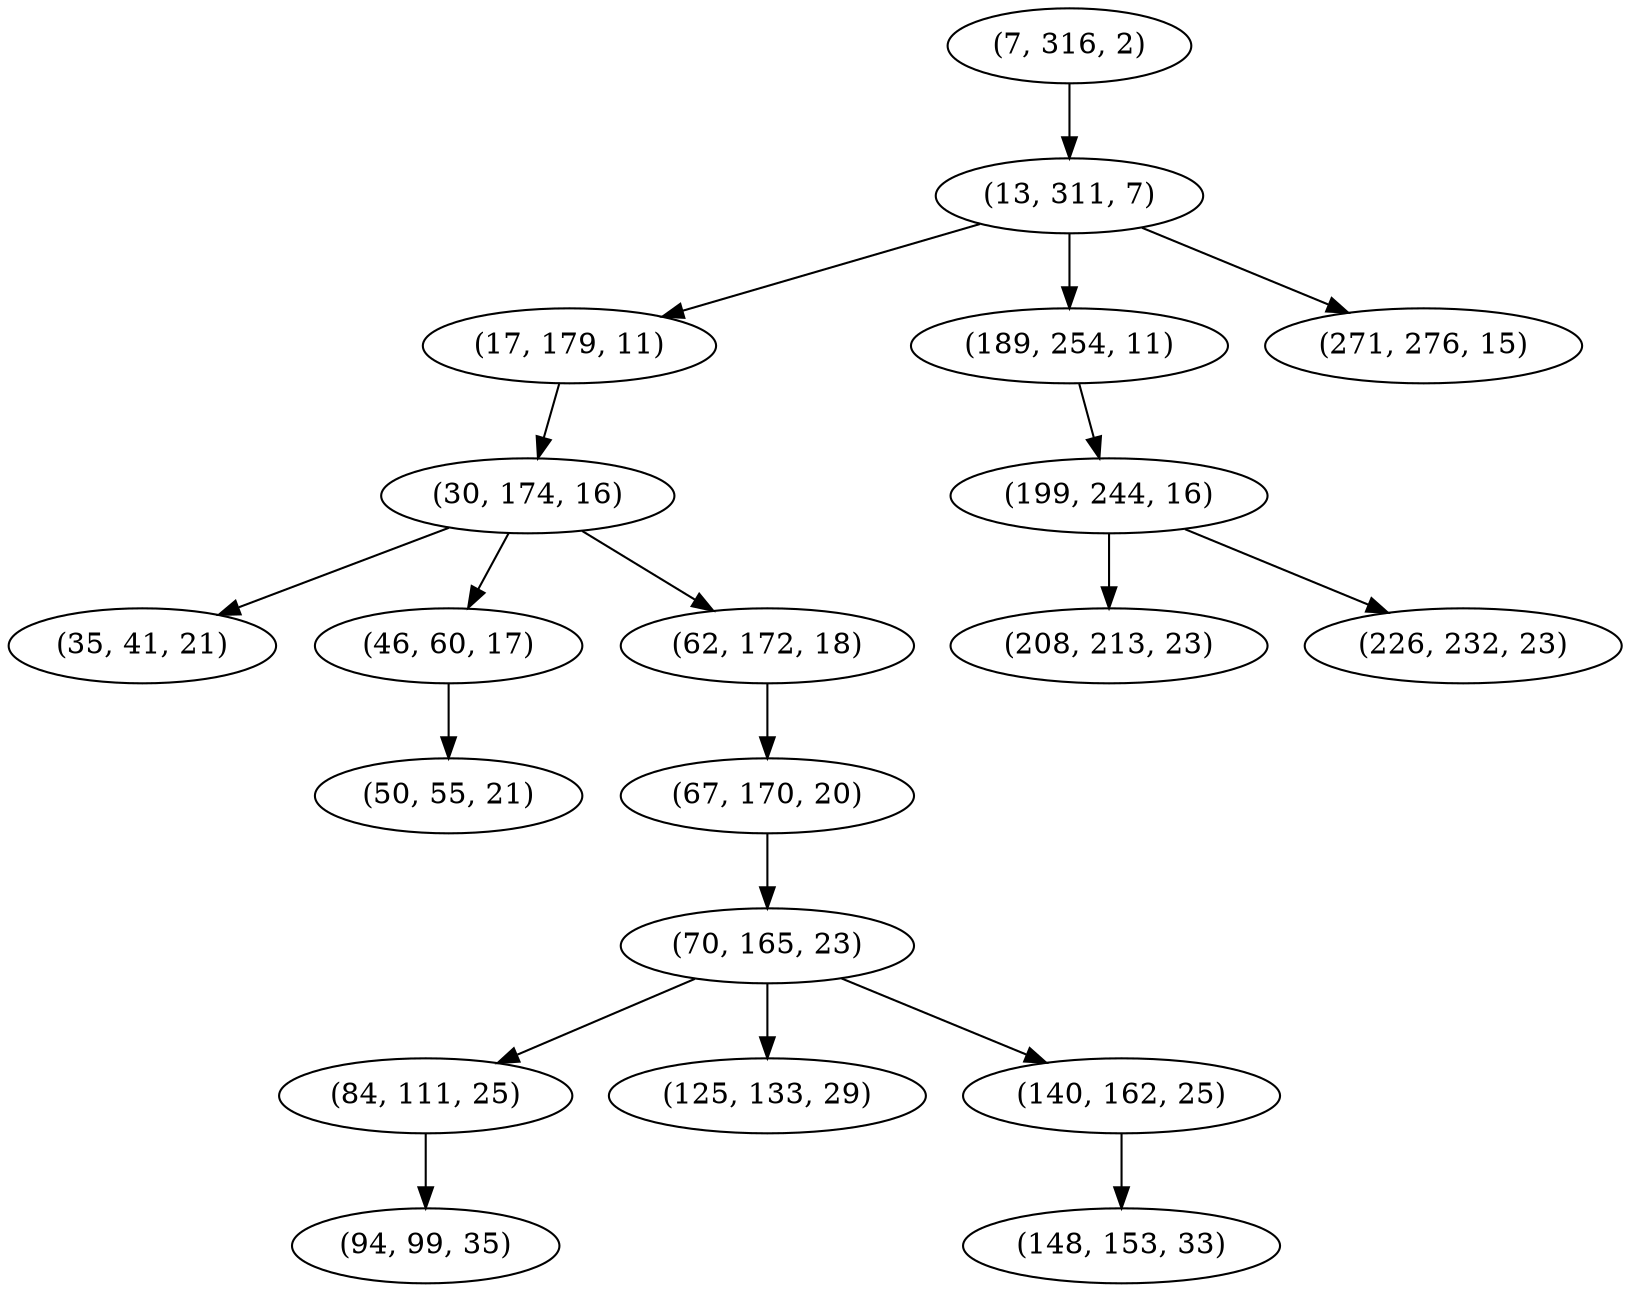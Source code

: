 digraph tree {
    "(7, 316, 2)";
    "(13, 311, 7)";
    "(17, 179, 11)";
    "(30, 174, 16)";
    "(35, 41, 21)";
    "(46, 60, 17)";
    "(50, 55, 21)";
    "(62, 172, 18)";
    "(67, 170, 20)";
    "(70, 165, 23)";
    "(84, 111, 25)";
    "(94, 99, 35)";
    "(125, 133, 29)";
    "(140, 162, 25)";
    "(148, 153, 33)";
    "(189, 254, 11)";
    "(199, 244, 16)";
    "(208, 213, 23)";
    "(226, 232, 23)";
    "(271, 276, 15)";
    "(7, 316, 2)" -> "(13, 311, 7)";
    "(13, 311, 7)" -> "(17, 179, 11)";
    "(13, 311, 7)" -> "(189, 254, 11)";
    "(13, 311, 7)" -> "(271, 276, 15)";
    "(17, 179, 11)" -> "(30, 174, 16)";
    "(30, 174, 16)" -> "(35, 41, 21)";
    "(30, 174, 16)" -> "(46, 60, 17)";
    "(30, 174, 16)" -> "(62, 172, 18)";
    "(46, 60, 17)" -> "(50, 55, 21)";
    "(62, 172, 18)" -> "(67, 170, 20)";
    "(67, 170, 20)" -> "(70, 165, 23)";
    "(70, 165, 23)" -> "(84, 111, 25)";
    "(70, 165, 23)" -> "(125, 133, 29)";
    "(70, 165, 23)" -> "(140, 162, 25)";
    "(84, 111, 25)" -> "(94, 99, 35)";
    "(140, 162, 25)" -> "(148, 153, 33)";
    "(189, 254, 11)" -> "(199, 244, 16)";
    "(199, 244, 16)" -> "(208, 213, 23)";
    "(199, 244, 16)" -> "(226, 232, 23)";
}
